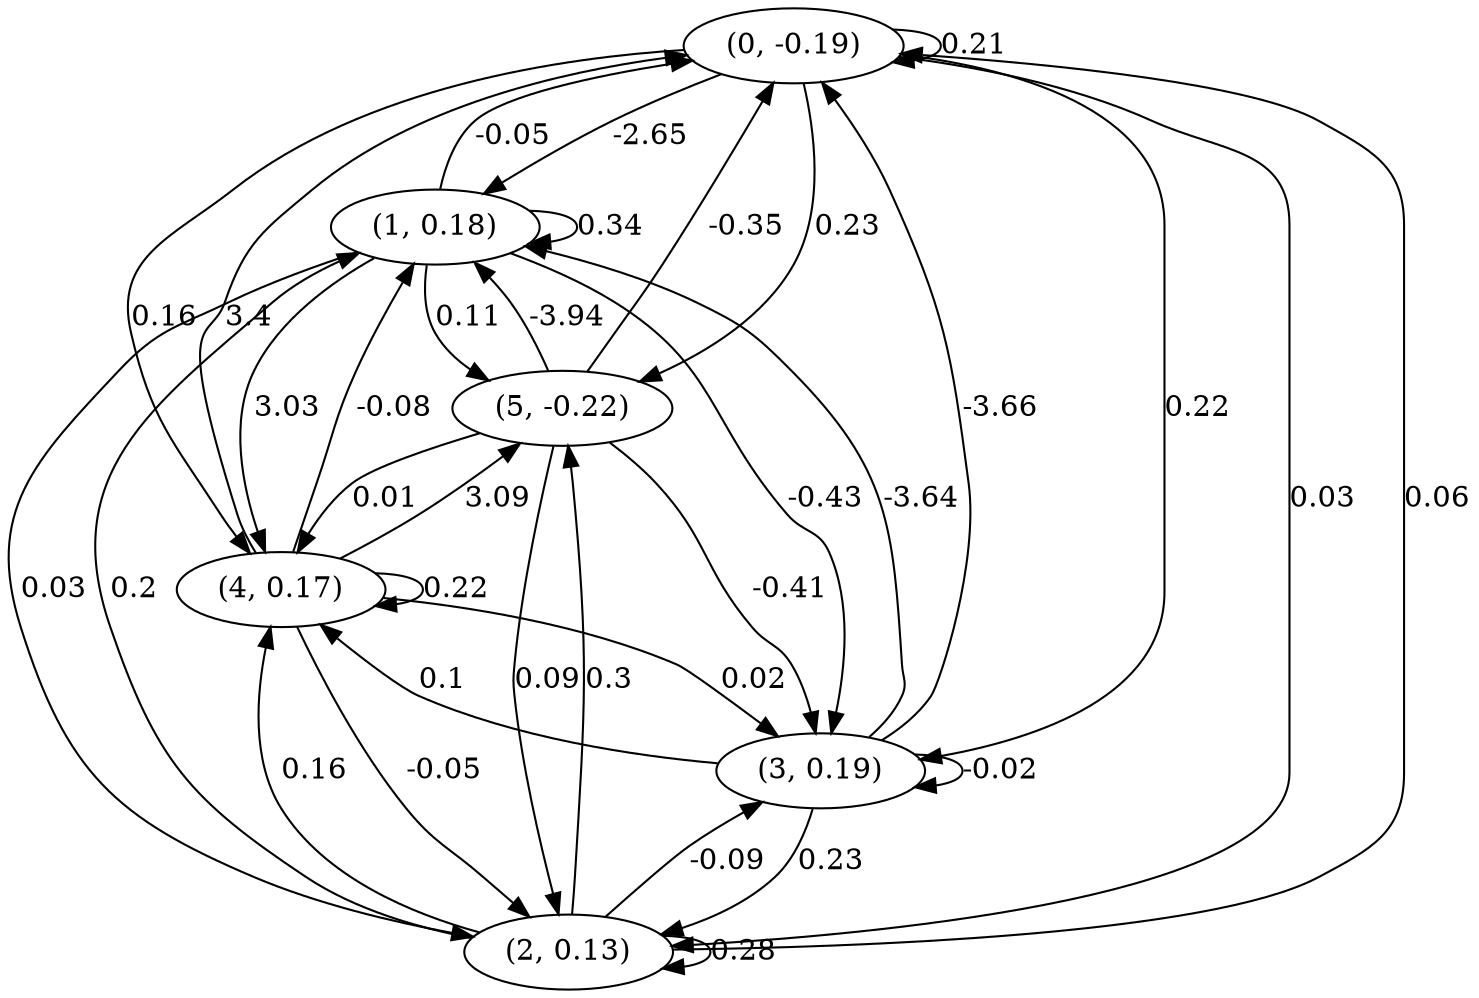 digraph {
    0 [ label = "(0, -0.19)" ]
    1 [ label = "(1, 0.18)" ]
    2 [ label = "(2, 0.13)" ]
    3 [ label = "(3, 0.19)" ]
    4 [ label = "(4, 0.17)" ]
    5 [ label = "(5, -0.22)" ]
    0 -> 0 [ label = "0.21" ]
    1 -> 1 [ label = "0.34" ]
    2 -> 2 [ label = "0.28" ]
    3 -> 3 [ label = "-0.02" ]
    4 -> 4 [ label = "0.22" ]
    1 -> 0 [ label = "-0.05" ]
    2 -> 0 [ label = "0.06" ]
    3 -> 0 [ label = "-3.66" ]
    4 -> 0 [ label = "3.4" ]
    5 -> 0 [ label = "-0.35" ]
    0 -> 1 [ label = "-2.65" ]
    2 -> 1 [ label = "0.2" ]
    3 -> 1 [ label = "-3.64" ]
    4 -> 1 [ label = "-0.08" ]
    5 -> 1 [ label = "-3.94" ]
    0 -> 2 [ label = "0.03" ]
    1 -> 2 [ label = "0.03" ]
    3 -> 2 [ label = "0.23" ]
    4 -> 2 [ label = "-0.05" ]
    5 -> 2 [ label = "0.09" ]
    0 -> 3 [ label = "0.22" ]
    1 -> 3 [ label = "-0.43" ]
    2 -> 3 [ label = "-0.09" ]
    4 -> 3 [ label = "0.02" ]
    5 -> 3 [ label = "-0.41" ]
    0 -> 4 [ label = "0.16" ]
    1 -> 4 [ label = "3.03" ]
    2 -> 4 [ label = "0.16" ]
    3 -> 4 [ label = "0.1" ]
    5 -> 4 [ label = "0.01" ]
    0 -> 5 [ label = "0.23" ]
    1 -> 5 [ label = "0.11" ]
    2 -> 5 [ label = "0.3" ]
    4 -> 5 [ label = "3.09" ]
}

